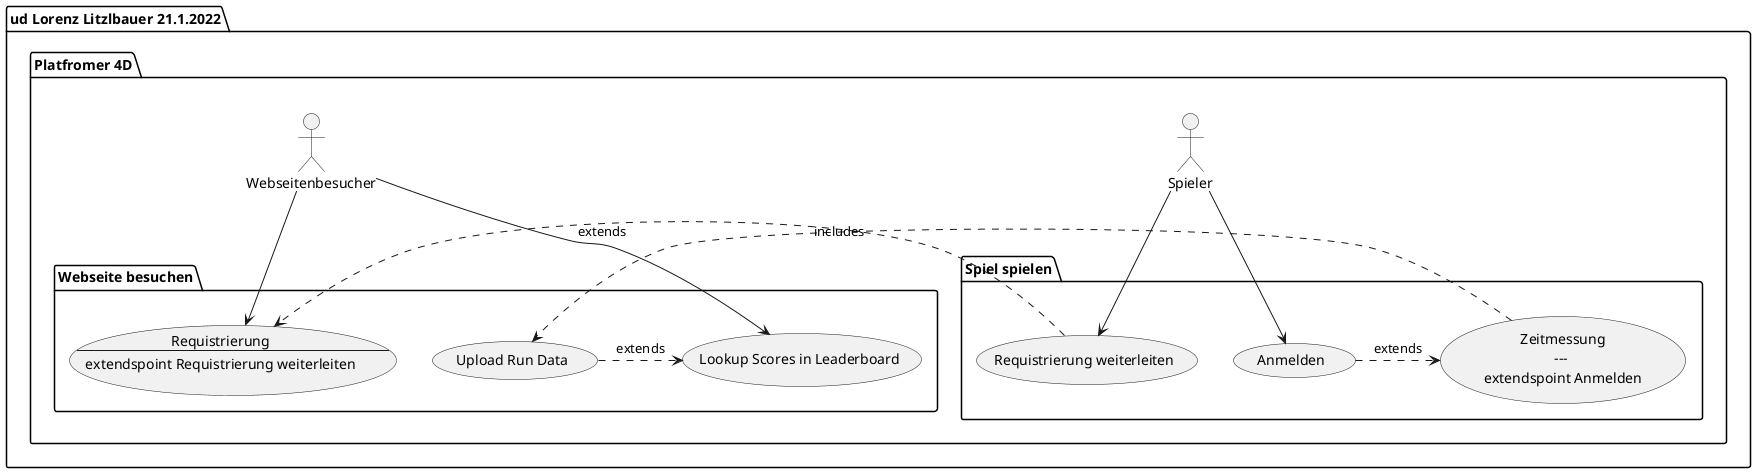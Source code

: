 @startuml

package "ud Lorenz Litzlbauer 21.1.2022"{

	package "Platfromer 4D"{
		actor Spieler as s
		actor Webseitenbesucher as w 
	
		package "Webseite besuchen"{
			usecase requistrierung as "Requistrierung
			---
			extendspoint Requistrierung weiterleiten"
			usecase uploadTime as "Upload Run Data"
			usecase seeScoarboard as "Lookup Scores in Leaderboard"
		}
	
		package "Spiel spielen"{
			usecase anmelden as "Anmelden"
			usecase requistrierungLink as "Requistrierung weiterleiten"
			usecase zeitmessen as "Zeitmessung 
			--- 
			extendspoint Anmelden"
		}


		w --> requistrierung
		s --> requistrierungLink

		requistrierungLink .> requistrierung : extends

		s --> anmelden
		anmelden .> zeitmessen : extends
		zeitmessen .> uploadTime : includes
		uploadTime .> seeScoarboard : extends

		w --> seeScoarboard


		
	}	
}

@enduml